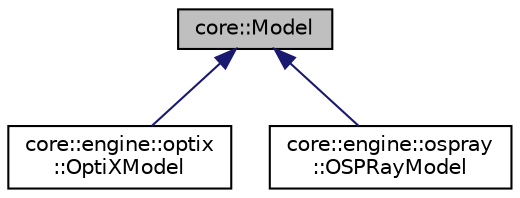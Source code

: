 digraph "core::Model"
{
 // LATEX_PDF_SIZE
  edge [fontname="Helvetica",fontsize="10",labelfontname="Helvetica",labelfontsize="10"];
  node [fontname="Helvetica",fontsize="10",shape=record];
  Node1 [label="core::Model",height=0.2,width=0.4,color="black", fillcolor="grey75", style="filled", fontcolor="black",tooltip="The abstract Model class holds the geometry attached to an asset of the scene (mesh,..."];
  Node1 -> Node2 [dir="back",color="midnightblue",fontsize="10",style="solid",fontname="Helvetica"];
  Node2 [label="core::engine::optix\l::OptiXModel",height=0.2,width=0.4,color="black", fillcolor="white", style="filled",URL="$db/d5a/classcore_1_1engine_1_1optix_1_1OptiXModel.html",tooltip=" "];
  Node1 -> Node3 [dir="back",color="midnightblue",fontsize="10",style="solid",fontname="Helvetica"];
  Node3 [label="core::engine::ospray\l::OSPRayModel",height=0.2,width=0.4,color="black", fillcolor="white", style="filled",URL="$d8/da0/classcore_1_1engine_1_1ospray_1_1OSPRayModel.html",tooltip=" "];
}
